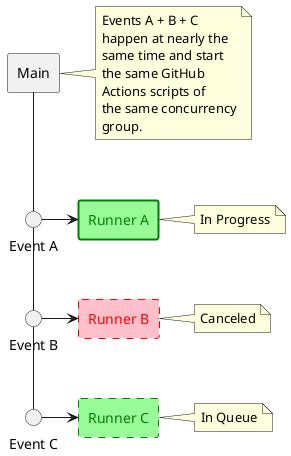 @startuml
skinparam componentStyle rectangle

agent [Main]
note right
Events A + B + C
happen at nearly the
same time and start
the same GitHub
Actions scripts of
the same concurrency
group.
end note

agent [Runner A] #palegreen;line:green;line.bold;text:green;
note right: In Progress
agent [Runner B] #pink;line:red;line.dashed;text:red;
note right: Canceled
agent [Runner C] #palegreen;line:green;line.dashed;text:green;
note right: In Queue

[Main]-d-"Event A"
"Event A"--"Event B"
"Event B"--"Event C"

"Event A"-r->[Runner A]
"Event B"-r->[Runner B]
"Event C"-r->[Runner C]

@enduml